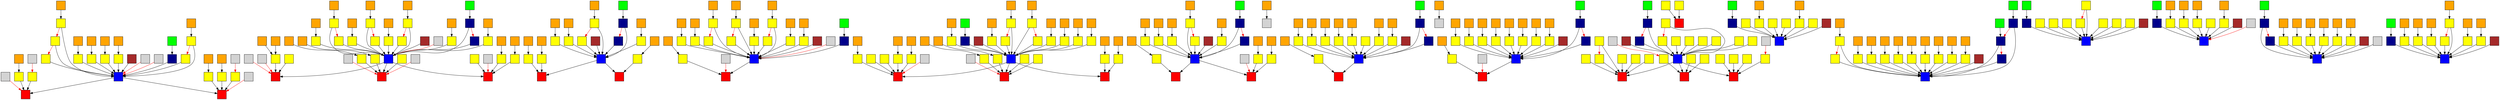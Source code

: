 digraph G {
node[label="",shape=square,style=filled]
"RA062HUn_Z" [fillcolor=orange,URL="http://purl.org/np/RA062HUn_Zu1nVB61cxpeesJ4DyUCVIK9HEgS5BJVkE-Y"]
"RA2kBfTdI1" [fillcolor=orange,URL="http://purl.org/np/RA2kBfTdI1zfinySdO_KecrMqS5x3kr5n87r5inNba_Bo"]
"RA913Qgx4U" [fillcolor=orange,URL="http://purl.org/np/RA913Qgx4UShjz9upA4IAsbYCkLhSxQ0vaV1figRNXkH8"]
"RAaPvL2hjB" [fillcolor=orange,URL="http://purl.org/np/RAaPvL2hjBzAerIZPVV7afEBD2y2G0BZLiz9dbdl45ouo"]
"RACweRIgGm" [fillcolor=orange,URL="http://purl.org/np/RACweRIgGmEvbyNLBHzPeko402hlFC36CHJQ7zoxVEPUA"]
"RAcYNDJKPF" [fillcolor=orange,URL="http://purl.org/np/RAcYNDJKPFqtoBIiEcdg8yShvLzqV-vSxU7-npALtkJZg"]
"RAD2d2pLO6" [fillcolor=orange,URL="http://purl.org/np/RAD2d2pLO6hCu7pWsODSNHNxYGjKkyFJUlN1reDPn8G-0"]
"RAfLGVuw7z" [fillcolor=orange,URL="http://purl.org/np/RAfLGVuw7zXtYR2QndL2aZnfjZ1voMCCrowD0LdWWgOIA"]
"RAFUOj4M9Q" [fillcolor=orange,URL="http://purl.org/np/RAFUOj4M9QAFD3Gf36uw_TDoIyG98ryT07P_pa-_MZ72w"]
"RAH8v3PKwn" [fillcolor=orange,URL="http://purl.org/np/RAH8v3PKwnXbMjc1g0FMnRYKylKtiEEKgR-3zrnj2pDS8"]
"RAhOoiILMw" [fillcolor=orange,URL="http://purl.org/np/RAhOoiILMw1nbwX3H6m6Bz6IjnjKLn9JeP0L_-z9vZPw0"]
"RAhVlzmkrQ" [fillcolor=orange,URL="http://purl.org/np/RAhVlzmkrQCXpUx8eEKbMeaY1Z6WfTTERxLLc1oLDWvtk"]
"RAkz3162Z4" [fillcolor=orange,URL="http://purl.org/np/RAkz3162Z4w0cRK6uQREUzdU3H6SKjtR7LKA0D-vRDKlw"]
"RALGIIKvWi" [fillcolor=orange,URL="http://purl.org/np/RALGIIKvWi-5iWhzWafeDsmUndSVJ8pdf6luPtwSiou8Q"]
"RAMpzb1Ec_" [fillcolor=orange,URL="http://purl.org/np/RAMpzb1Ec_HZZrVbr4RZAOemRxq80XUb8uZ00pDZ4R0uw"]
"RANmHoSCPE" [fillcolor=orange,URL="http://purl.org/np/RANmHoSCPExJaux1NMHu8bVhZzAducyyR4dTtHJSbv2SE"]
"RAoqiduQlZ" [fillcolor=orange,URL="http://purl.org/np/RAoqiduQlZfzvdyESwhFCRyZUNFA5b7kHkjV6tqSHbwrc"]
"RApJwqSdEJ" [fillcolor=orange,URL="http://purl.org/np/RApJwqSdEJ2NCD9v2G9kOkdRxBzM-Aw1u6MZAoeGAtBAk"]
"RAPTktNJpm" [fillcolor=orange,URL="http://purl.org/np/RAPTktNJpm0JblZpJsn0BUPbHeGV58k6sGQfuJUluyp04"]
"RAQImRBJTp" [fillcolor=orange,URL="http://purl.org/np/RAQImRBJTpV_MmzEvzJQjBnMH4gO78ss8mP8UEHXj72BU"]
"RAtBvXr7_q" [fillcolor=orange,URL="http://purl.org/np/RAtBvXr7_qxO0dwA5Nq2hwWVCG7fJz1oI-dB7ssjzZ570"]
"RATka2stDV" [fillcolor=orange,URL="http://purl.org/np/RATka2stDVfq6OTrm5zocL9eZUPETavRe6XhoVh3_Hx0I"]
"RAubUQK_0V" [fillcolor=orange,URL="http://purl.org/np/RAubUQK_0VboOj2fvEOfEM1z6VuZgUxICVKESxzGxIGVU"]
"RAVfl0p-An" [fillcolor=orange,URL="http://purl.org/np/RAVfl0p-An2P-B-98rLtAmhVKafpT8S9W2GnF4IMrXPA8"]
"RAwsSVnefE" [fillcolor=orange,URL="http://purl.org/np/RAwsSVnefEYwpilUTTMTDgO-3QYYylNBBUdE249_SzYis"]
"RAxrrwY-FE" [fillcolor=orange,URL="http://purl.org/np/RAxrrwY-FEIMbEiJRhCuq0_PLGsleJBKvw5GIHQysg6xU"]
"RAyltU3D2Z" [fillcolor=orange,URL="http://purl.org/np/RAyltU3D2Z571K86qce2j1neDLsp6HeDAhWyPmDuNDvEc"]
"RA6LSiMXEH" [fillcolor=yellow,URL="http://purl.org/np/RA6LSiMXEHG5IZyC29dfh8tBptanSlWFx_H6KznPXEXu8"]
"RA6TdnIX5e" [fillcolor=yellow,URL="http://purl.org/np/RA6TdnIX5ekZdeoyBkgygIA2cJbzeT-w4tHjQYWnw8q_w"]
"RA8loVntlA" [fillcolor=yellow,URL="http://purl.org/np/RA8loVntlA3Gxd37VWCaimrbYrrnY7rvVmCTIyOW6cOhs"]
"RA8rAx7JSh" [fillcolor=yellow,URL="http://purl.org/np/RA8rAx7JShPL3nladCkzTx55J6YJVvpHTpqqwU_Hl3hnI"]
"RA9hTCB4z3" [fillcolor=yellow,URL="http://purl.org/np/RA9hTCB4z3sp_gHdbrfXBjR0eczmlcs2WVVMdS8FOQ1gc"]
"RA9wYHgRzN" [fillcolor=yellow,URL="http://purl.org/np/RA9wYHgRzNVnwFw_JiA5KOxN4T0vuyxT9_VrX-nlmcaIE"]
"RAaBjwfH3L" [fillcolor=yellow,URL="http://purl.org/np/RAaBjwfH3LBV9xMKxq7gqbpRxT83UV1SfTT0jVGc5WOzE"]
"RAbefCWp1C" [fillcolor=yellow,URL="http://purl.org/np/RAbefCWp1CItDV1WP3gCQOIbDpLSJ6eKHJUBgmsUtAbhE"]
"RAbG2CZoBs" [fillcolor=yellow,URL="http://purl.org/np/RAbG2CZoBsdl0uBFUKAhCTx-sxLIhi-ISbvi7B8Iw1J5I"]
"RADPRZhOfg" [fillcolor=yellow,URL="http://purl.org/np/RADPRZhOfgWlmq98SVMPekC0HlfZtphWID6hSulz-hOTM"]
"RAEazJoU_l" [fillcolor=yellow,URL="http://purl.org/np/RAEazJoU_loPjkRX8Q8p1Moe5pVJ5jSbfvcUD5KOeLppY"]
"RAEpaUK6FW" [fillcolor=yellow,URL="http://purl.org/np/RAEpaUK6FW1ftnu43ZSMCqxmaXw1YQET9fs8ULFyG-Ado"]
"RAFJQ8Eq4D" [fillcolor=yellow,URL="http://purl.org/np/RAFJQ8Eq4DgYcm1_xyl8utYvqZC3_UMlPhihpORlMIR4Q"]
"RAFKjvrsg7" [fillcolor=yellow,URL="http://purl.org/np/RAFKjvrsg7opJbOj4X07AthG8yBrQqntiqrbruEvFa5As"]
"RAfZJCwOjS" [fillcolor=yellow,URL="http://purl.org/np/RAfZJCwOjSX0NboXEekoEl2lO0trJh06DGsf0XsWwy2nU"]
"RAhjGhG-5A" [fillcolor=yellow,URL="http://purl.org/np/RAhjGhG-5AWUyWIp1B_CCxuw_jR_sLBYxGLQD6ELZFh2Y"]
"RAid00RR7F" [fillcolor=yellow,URL="http://purl.org/np/RAid00RR7FNGZqaK-7903Z3l-xU2gpyMNFbap58rqvOqM"]
"RAim7_fOnE" [fillcolor=yellow,URL="http://purl.org/np/RAim7_fOnEJPkHkYk9luWLaRXEZq8AlY4v3htRUfrCOB0"]
"RAJ8T3gHny" [fillcolor=yellow,URL="http://purl.org/np/RAJ8T3gHnyWOagapz0f0YbRlDqrVt9kjY1nHONQgzxn5o"]
"RAJQzOGKuP" [fillcolor=yellow,URL="http://purl.org/np/RAJQzOGKuP_oSLqSRzyPAYaQO-HWp1fD9MGzNGR-HcgTs"]
"RAK0ra75wJ" [fillcolor=yellow,URL="http://purl.org/np/RAK0ra75wJV1G5R-H_SnsJIhkA5h1eSfPerBFLbMsykIw"]
"RALAkTrka6" [fillcolor=yellow,URL="http://purl.org/np/RALAkTrka6ayoFYItkXH1Zzcovp7ky-JuMEFEDFInK4bI"]
"RAlz_CP0Xv" [fillcolor=yellow,URL="http://purl.org/np/RAlz_CP0XvjPlua24V0rNs6_8MeM9JN6rUdSpCQchhCCU"]
"RALzg7HM2D" [fillcolor=yellow,URL="http://purl.org/np/RALzg7HM2Da1ELrA-a7JSuE5Q_Zj-_51RhDcX71-YgQQs"]
"RAmPB9EE1n" [fillcolor=yellow,URL="http://purl.org/np/RAmPB9EE1nYHe_Bg3Ehso54AZ9SNE0d_08oL16oZ4wHuk"]
"RANtyaCb-F" [fillcolor=yellow,URL="http://purl.org/np/RANtyaCb-FRHjXEATBUbQLZ8qjMd_Z3MGLxtwRl1WIQo4"]
"RAO2sbZc46" [fillcolor=yellow,URL="http://purl.org/np/RAO2sbZc46vpwL0JpuIF-_WDJyUtOhAAMLnFiL6-6zxco"]
"RAOhIZlqbq" [fillcolor=yellow,URL="http://purl.org/np/RAOhIZlqbqMRIgsROJMnSPY8YgmuHZuoBuMuhBnxIViUQ"]
"RAQ_hTQ5xv" [fillcolor=yellow,URL="http://purl.org/np/RAQ_hTQ5xvy45wRj9v7wln67sBgxFC0eV6l60xglU0xmI"]
"RAQQkNipYM" [fillcolor=yellow,URL="http://purl.org/np/RAQQkNipYM14QGoyfpzqmVxbgJC9OG4OwQREahNcMcMYM"]
"RAQVUPAB16" [fillcolor=yellow,URL="http://purl.org/np/RAQVUPAB16ljoRh645Dh3uXO2O2SELsummvl_L3c8j35E"]
"RAr9U69tWx" [fillcolor=yellow,URL="http://purl.org/np/RAr9U69tWxxt9GvI67WYDhRVn4Wb7rDDVkq44DKNVwa7g"]
"RARdfiAA2G" [fillcolor=yellow,URL="http://purl.org/np/RARdfiAA2GpayI4fDJs7rMB6NE-1tLvcGiekHP2e-fYmE"]
"RAS0xcQdOn" [fillcolor=yellow,URL="http://purl.org/np/RAS0xcQdOnTh_bIn7JhwJUm6NikkjRIBq_ihdnzhc5sm4"]
"RAsEBaJjHL" [fillcolor=yellow,URL="http://purl.org/np/RAsEBaJjHLUED3rIPfNwwFz2G0C2AmmbWdqGCeGEKv1Ec"]
"RAsuPN3l2l" [fillcolor=yellow,URL="http://purl.org/np/RAsuPN3l2lNuO4xsqPr4nknlag7EmFoC0fIBCcRW5FPlE"]
"RAtmzgWeJY" [fillcolor=yellow,URL="http://purl.org/np/RAtmzgWeJYQVg0R6I_gKJEF8hZC2EIjs6e06t0-ZP2PZU"]
"RAUXeF_5iW" [fillcolor=yellow,URL="http://purl.org/np/RAUXeF_5iWZ56RmTmt6SXBOSMiijeP3UPRyeCFL_RqaeE"]
"RA-uxUPtTz" [fillcolor=yellow,URL="http://purl.org/np/RA-uxUPtTz71KNQ4cwmoj7eGnv9HgVdVifbi_mIfZfcAY"]
"RAVFDJ6wFH" [fillcolor=yellow,URL="http://purl.org/np/RAVFDJ6wFHKZDW3EDZREo9S5tltUwto24N8RiZ15w1_ug"]
"RAW3MEmCUW" [fillcolor=yellow,URL="http://purl.org/np/RAW3MEmCUW0QJ0oXJsJjqn2kxv8tPsNfI7_yuo7rSdtCU"]
"RAwnHtSSq-" [fillcolor=yellow,URL="http://purl.org/np/RAwnHtSSq-vTn3IKdb0YsiBTgcDKF3lzA1r7mgVUt9T20"]
"RAXop_iEgb" [fillcolor=yellow,URL="http://purl.org/np/RAXop_iEgb_Up5yNnckKza_rVpbtjnf7cCLlaiiOCgVSE"]
"RAxVJX5C1K" [fillcolor=yellow,URL="http://purl.org/np/RAxVJX5C1Khk0a28SUKS_3hymWai9E7ztVYOgVeE9Bn24"]
"RAyepTH--N" [fillcolor=yellow,URL="http://purl.org/np/RAyepTH--NvwKSlgVQHY6XKK21NtNJKX7tl89q2s05Vr4"]
"RAYkahuEzd" [fillcolor=yellow,URL="http://purl.org/np/RAYkahuEzda0r6hSTAkAG1zRAZJC1IwlROY0aRHtieOeo"]
"RAyq7Qv8FE" [fillcolor=yellow,URL="http://purl.org/np/RAyq7Qv8FEXDsvSxe6vcsD3ZOfk3Xqile43Wffq1RJwU8"]
"RAYsifm2gU" [fillcolor=yellow,URL="http://purl.org/np/RAYsifm2gU8XlSo551nBUpdJ4gAvvFFkwcNz60pd54qz8"]
"RAFKjvrsg7" ->"RAbefCWp1C" [color = red]
"RA7U5jY3dp" ->"RAQVUPAB16" [color = red]
"RA-wqaAXTi" ->"RAr9U69tWx" [color = red]
"RAPgXwRjsM" ->"RA-uxUPtTz" [color = red]
"RA5s6Qn1eP" ->"RAxVJX5C1K" [color = red]
"RA6snbuih8" [fillcolor=red,URL="http://purl.org/np/RA6snbuih8c4A_1jDlDPtYXKBcO5KE5jdoQUtu3V2xPY4"]
"RA9UaQM3wV" [fillcolor=red,URL="http://purl.org/np/RA9UaQM3wVa9xRAmL9CWEXyhDbcgvHlPoGTw4pnKaHYL8"]
"RACS5sSm45" [fillcolor=red,URL="http://purl.org/np/RACS5sSm45MGbuJrztnPrpdu1AuLiKxDni-6JcKzN5ZtM"]
"RAEpHUXRKt" [fillcolor=red,URL="http://purl.org/np/RAEpHUXRKtaLE3Z24sgIUdaxwTBsK2bjshyq9yF00145Y"]
"RAFQovt9yQ" [fillcolor=red,URL="http://purl.org/np/RAFQovt9yQD7nZ2tdZ9_Uhpb7CsfT3k64pK7dh63xd-50"]
"RAIwMZ0StX" [fillcolor=red,URL="http://purl.org/np/RAIwMZ0StXU9DCY1WGoJMwD2NAc30mijCb0FML8TXIB0Y"]
"RAjD4-Q2kO" [fillcolor=red,URL="http://purl.org/np/RAjD4-Q2kO_cIUE52rde2uWbV3RtuCR90geXW90il2YX4"]
"RAlKYv_sE8" [fillcolor=red,URL="http://purl.org/np/RAlKYv_sE8qwiSqsRdcr7KrkU1bsqlqiFmhDPtPBwpLrM"]
"RANAxL2OxG" [fillcolor=red,URL="http://purl.org/np/RANAxL2OxGmP9VAN6cUi_0KEK0rJb9bPn4l1A5HquXKrI"]
"RAodU4AmRj" [fillcolor=red,URL="http://purl.org/np/RAodU4AmRjfzyjwtJK3luO0iyRJJPUBjkijKWdlMHvack"]
"RAPVWYH0x-" [fillcolor=red,URL="http://purl.org/np/RAPVWYH0x-xyDa9PfBcGUFly3m1FNEO43KG9s0uH-y6yo"]
"RAtsHwzNs3" [fillcolor=red,URL="http://purl.org/np/RAtsHwzNs36rGrLnoSbGrPD351Qw033Acoe4zmdXhsYlM"]
"RAuLZtfsHn" [fillcolor=red,URL="http://purl.org/np/RAuLZtfsHn3NGe0Md8lLNvYmBseEtW9v1rVUVfJCpJYUE"]
"RAUxfk7XeL" [fillcolor=red,URL="http://purl.org/np/RAUxfk7XeLxn-2hiX3xWSlE5LXgkNW0MIFBGe2h3Bb3pM"]
"RAvOAyEg-J" [fillcolor=red,URL="http://purl.org/np/RAvOAyEg-J8ynmZNrkCgg5XqGuqRo-dXcGFvgDLxtY6ck"]
"RAVYczMihU" [fillcolor=red,URL="http://purl.org/np/RAVYczMihUbgryLu1x8xhoqR6LQe4fSoWmF3SCQHfR5xE"]
"RAXecDWH8g" [fillcolor=red,URL="http://purl.org/np/RAXecDWH8gZVp7FZRP1m_Fg6EXH_uoZGhKN9blfN9lrfI"]
"RAY2Gg01ff" [fillcolor=red,URL="http://purl.org/np/RAY2Gg01ffDVLprAakuMqpizAjksasRtTal_UsCf94LL8"]
"RAY3LaUoVt" [fillcolor=red,URL="http://purl.org/np/RAY3LaUoVtBLj9CN36wyyvTIjSMsACErVtEApnA12zjy0"]
"RAFH8AVn-w" ->"RA9UaQM3wV" [color = red]
"RAI0VHKntb" ->"RA9UaQM3wV" [color = red]
"RA-jkb7qPN" ->"RACS5sSm45" [color = red]
"RAk28zkEDK" ->"RACS5sSm45" [color = red]
"RApfJ-Acff" ->"RAFQovt9yQ" [color = red]
"RAhnnsMWVM" ->"RAIwMZ0StX" [color = red]
"RAxLYvJ1Jr" ->"RANAxL2OxG" [color = red]
"RAeag07Rc4" ->"RAodU4AmRj" [color = red]
"RA_uqYtoBE" ->"RAPVWYH0x-" [color = red]
"RAcPa1aO8k" ->"RAUxfk7XeL" [color = red]
"RAaOAF90U6" ->"RAXecDWH8g" [color = red]
"RANjcIDg1V" ->"RAY3LaUoVt" [color = red]
"RA2-eahzia" [fillcolor=green,URL="http://purl.org/np/RA2-eahziacyavza3T31DfPDeQJabPiSUR-nA9IAs2rJY"]
"RA8BLtUFY9" [fillcolor=green,URL="http://purl.org/np/RA8BLtUFY9NoS6sQdDptZ-_77GnW11EqY0PCBzmp-uQys"]
"RAEpiQfxUe" [fillcolor=green,URL="http://purl.org/np/RAEpiQfxUee5E5o4qL8qPFbrzPFPWQS59YcsANHsJtw6w"]
"RAgM9cY7OG" [fillcolor=green,URL="http://purl.org/np/RAgM9cY7OGMXgyPYL4Aimc9CKIsMVaxhHmZdAKD-AdMQA"]
"RAJY7wiISI" [fillcolor=green,URL="http://purl.org/np/RAJY7wiISIWV3ND9kRMQyzE5uyoq8GYd7rkZNL7NAdab8"]
"RAKNnwB9sU" [fillcolor=green,URL="http://purl.org/np/RAKNnwB9sUaOdqUz3vk6FvIY8ckt5NsEn3scZb0MLux00"]
"RAMNj6VHDq" [fillcolor=green,URL="http://purl.org/np/RAMNj6VHDqFRtvXZLgdQNQzrf52BWZhFPq0DtFt1C_PzY"]
"RAmSh6ro3w" [fillcolor=green,URL="http://purl.org/np/RAmSh6ro3wlCZDHVmBGqEBYfY-WkXR7W2FYcLhRuirYBE"]
"RAmwI--UvG" [fillcolor=green,URL="http://purl.org/np/RAmwI--UvGZeNOqgg8JO0i8wujBr7DPGOgB2zFkpN-zJI"]
"RArHWhbuGl" [fillcolor=green,URL="http://purl.org/np/RArHWhbuGlagtVcVZytxkFwWcsnPSeZYOpz5gnPINruME"]
"RAty4B0ZyO" [fillcolor=green,URL="http://purl.org/np/RAty4B0ZyO3gMW02Tbo41gZHmioDmot2hK_F51HKRTjkw"]
"RAWJbD5e0b" [fillcolor=green,URL="http://purl.org/np/RAWJbD5e0bP_cw7FsWpvDNyFgaa7mtTMgmJ-Sv0rfUOMQ"]
"RAXrzGYzSl" [fillcolor=green,URL="http://purl.org/np/RAXrzGYzSlSSohJfZeEy_tAe0WB3yEDr1_8rj00N7egtA"]
"RAYDQy2RDg" [fillcolor=green,URL="http://purl.org/np/RAYDQy2RDgmskhPV-B2-BLSBDN84G1ru-TJK_RwBHyQEw"]
"RAyt9RZbSc" [fillcolor=green,URL="http://purl.org/np/RAyt9RZbScNQ76A_3keOT9cS1sv5vk9jN1BbJ4b8FkUsg"]
"RAZRc30QS-" [fillcolor=green,URL="http://purl.org/np/RAZRc30QS-6ito2P4TPeWvn13hLC-U_vTuhS1FXTI1MbQ"]
"RA0JAnTeZk" [fillcolor=orange,URL="http://purl.org/np/RA0JAnTeZk7UH64wvt05e2rksQNdM7Lpbg3wX9bfZgtmc"]
"RA4H1CPJ7Y" [fillcolor=orange,URL="http://purl.org/np/RA4H1CPJ7YVgwiy9mu9_BTmBKu15gOyQJus8089NdORm0"]
"RA5ff2pPMe" [fillcolor=orange,URL="http://purl.org/np/RA5ff2pPMe05nBHBpv2dvCoB6wBnRkMyI6agJCAUW3p8U"]
"RA6iSsRzRD" [fillcolor=orange,URL="http://purl.org/np/RA6iSsRzRDasLnPEDR976ah7-G2Sg7rVbdkcu3pQnvbl4"]
"RA7R6kJu0Q" [fillcolor=orange,URL="http://purl.org/np/RA7R6kJu0QfsxJgF9KDaKDxAbuZz5NlJ9RSd1dpA_TUjw"]
"RA887FH8AZ" [fillcolor=orange,URL="http://purl.org/np/RA887FH8AZvYFLOVf8dhEMPpc8l6JP-q6yybkUg4VazCI"]
"RA8Bw8rc3L" [fillcolor=orange,URL="http://purl.org/np/RA8Bw8rc3LhRQnXdZss4BoOy8cglUqdcuiB3nKq8hptNE"]
"RA9PBnR9l3" [fillcolor=orange,URL="http://purl.org/np/RA9PBnR9l3KHr3rfm6TrDsf27LPS2TJEGRaTGqDOc_8bo"]
"RAA7OnnJAK" [fillcolor=orange,URL="http://purl.org/np/RAA7OnnJAKBafk4iYT3U2GQN1F0PbJ8IJfU4YtZ20f8JQ"]
"RAab3-nhUK" [fillcolor=orange,URL="http://purl.org/np/RAab3-nhUKQnW98PX3N4FAd0jBx5SI3QLV3yXyIM8Yi34"]
"RAAgR5ZKII" [fillcolor=orange,URL="http://purl.org/np/RAAgR5ZKIIvujTwNwwxr6-bsjF1GXk_W7Zx7qxEeLrOX0"]
"RAAnt1YKH6" [fillcolor=orange,URL="http://purl.org/np/RAAnt1YKH6K7xFZeI_VIkeDQokxZM5mz0Or4y9Mz1o97k"]
"RAaqV5eehX" [fillcolor=orange,URL="http://purl.org/np/RAaqV5eehX-wlnotoT6iyGt-B3Dx1HFO5W3lTLLDGISR0"]
"RAAvxdOwZm" [fillcolor=orange,URL="http://purl.org/np/RAAvxdOwZmP5RB7BlUsIC6CqXDNhSiIP0r4RhJP8WHMVM"]
"RA_B9Iu_OY" [fillcolor=orange,URL="http://purl.org/np/RA_B9Iu_OYMKCwRNFGwQy2ZTe5iKd4XmkgJS5HzELtEZo"]
"RABqs0voTp" [fillcolor=orange,URL="http://purl.org/np/RABqs0voTpZjcSTTtyS6WIi3Fd4Za6uQmvBE0_w7wNWY4"]
"RAbTgl4Va4" [fillcolor=orange,URL="http://purl.org/np/RAbTgl4Va4--Qf760bdcdtRz6sHysMsAE0v7dStDhDB-w"]
"RAbYGDE27f" [fillcolor=orange,URL="http://purl.org/np/RAbYGDE27fjI5qTckXklj4g0ym4PnZGulmF2jN0MNt4m8"]
"RAcDpBj5DU" [fillcolor=orange,URL="http://purl.org/np/RAcDpBj5DUhnxJLbyFPbm3YBy0wJ-dGh3-a_HcXdWtTcU"]
"RACF2Yg9lC" [fillcolor=orange,URL="http://purl.org/np/RACF2Yg9lCvNwjlcbkyOMizAkU2t1X1K6NsfYbpbQk7Xo"]
"RADxNE4Lbi" [fillcolor=orange,URL="http://purl.org/np/RADxNE4LbidQZRy0knJM-8RuuinMXaYyDw8g5FQPKl284"]
"RADZUYUDV0" [fillcolor=orange,URL="http://purl.org/np/RADZUYUDV0nG8JttvApmKf_lqbxruHmRWBsO4WuFPRfjQ"]
"RAeQXBCLaN" [fillcolor=orange,URL="http://purl.org/np/RAeQXBCLaNCea4WYJaQ_XlKoWFOGgM50zqjMjCuH6zmZM"]
"RAf9h_bi6H" [fillcolor=orange,URL="http://purl.org/np/RAf9h_bi6HB0UtUF7JMgt3fy_hTRzDK_OfOlDmTfjrBLM"]
"RAFCPGyWsP" [fillcolor=orange,URL="http://purl.org/np/RAFCPGyWsPcZarXDn5Dg9IMu-7BQskfH3wtAFqhakJoNA"]
"RAFi6DZ3Qo" [fillcolor=orange,URL="http://purl.org/np/RAFi6DZ3QoJaRI-Pyn1k1PTMWk7o6f-9XDdZveVg-Aomw"]
"RAfWeu4D4v" [fillcolor=orange,URL="http://purl.org/np/RAfWeu4D4vQEXWE-vEMY1QdeZrPyfLpDQxzdDPQSqyjwA"]
"RAGG3BYvzA" [fillcolor=orange,URL="http://purl.org/np/RAGG3BYvzA9wR4jmmeAmE15zQ9KBLNGPmIIPpWh_nCi5M"]
"RAg-nSvQQV" [fillcolor=orange,URL="http://purl.org/np/RAg-nSvQQV9VXjMouhB_xSjeEEdnYstZH1ebFOdR9zVEU"]
"RAgtFSptHE" [fillcolor=orange,URL="http://purl.org/np/RAgtFSptHE2etPKoMZOzJ9pzSPmUOGFj_KTBAtTCGEWA0"]
"RAgUHK4iSX" [fillcolor=orange,URL="http://purl.org/np/RAgUHK4iSXUnhf-DC6ucahOiUh4YW589FTM54XPmciqzU"]
"RAhlnTORaj" [fillcolor=orange,URL="http://purl.org/np/RAhlnTORajqOxkpAoQPPTHGtJBiPcTVUepkIMUZwF9-k0"]
"RAHmvzdl-8" [fillcolor=orange,URL="http://purl.org/np/RAHmvzdl-80jtSyn18OgVBbeUc07anF7K93Gde6SxbIZw"]
"RAhMzR9PZc" [fillcolor=orange,URL="http://purl.org/np/RAhMzR9PZchCbjSdl_eUqVmuCWhXH_ePc3yF5M6xo8LrE"]
"RAhZVakW24" [fillcolor=orange,URL="http://purl.org/np/RAhZVakW246qGSP9_ITnfok0SmI6LIh-YZlxbJU0j5byc"]
"RAi0i2aC9a" [fillcolor=orange,URL="http://purl.org/np/RAi0i2aC9aBOfHFUedbfP8QbbgtYJF_A9E3P2KnZ8MU14"]
"RAiEgjKxYh" [fillcolor=orange,URL="http://purl.org/np/RAiEgjKxYheYtjypHZgZlicxQQBLbeu9vDlgkepMeNyaQ"]
"RAiSvT9Iy4" [fillcolor=orange,URL="http://purl.org/np/RAiSvT9Iy4-poxt0VEtNBO_uhHBDiLohEIMuHrMPab9r0"]
"RAjz0nKHGx" [fillcolor=orange,URL="http://purl.org/np/RAjz0nKHGxFbENgB2BN7AylkOKnwdVgxYIu2KX_8NMZN4"]
"RAl2f2FKNU" [fillcolor=orange,URL="http://purl.org/np/RAl2f2FKNUC_iHDx793eYmLxUVHVnBYWdtgHiYuamA6Jw"]
"RA-_lHIZGR" [fillcolor=orange,URL="http://purl.org/np/RA-_lHIZGRE1JVTzCK0XKZ3OR7vV9GdFCsmBIyfX4kkjg"]
"RAM4miJDGb" [fillcolor=orange,URL="http://purl.org/np/RAM4miJDGbzr0w1VV-8_rgks8JGr9g5yaDN3HoYo2H9T0"]
"RAMeG2Rwn3" [fillcolor=orange,URL="http://purl.org/np/RAMeG2Rwn3zkcJLU53VbKwSCLxQL8Ss7CV81vs6TkKLek"]
"RAMJ69Peyx" [fillcolor=orange,URL="http://purl.org/np/RAMJ69Peyx9r4lGvkvryD3I7rMP8Yb6FuCjyVg-ZfBV0c"]
"RAmrKttaMp" [fillcolor=orange,URL="http://purl.org/np/RAmrKttaMpkP7K9xhynhlbmZdWBCxf2IoN02myvGTeMPI"]
"RAm_WJgZmu" [fillcolor=orange,URL="http://purl.org/np/RAm_WJgZmurPqAXA5KYf-uoH9mTrkLaNxpUs0gJ0DL7dM"]
"RANegR5t3V" [fillcolor=orange,URL="http://purl.org/np/RANegR5t3VApsZ7sEkQdrNyv1TEYIFQds9XXI1uarfmN8"]
"RA-NHiWeD_" [fillcolor=orange,URL="http://purl.org/np/RA-NHiWeD_b9EyigeFtA2Am2z4BbtTJNS-wYkoB-qf0-k"]
"RAOiDCcI5c" [fillcolor=orange,URL="http://purl.org/np/RAOiDCcI5c4RXamzaP9TNY8XM7L-7UQ7shm79KrlDgnH8"]
"RAORqcMHEw" [fillcolor=orange,URL="http://purl.org/np/RAORqcMHEwaiqXp14QWgjS8iWP98rUtRGbrm7414ya1xI"]
"RAOuun9B68" [fillcolor=orange,URL="http://purl.org/np/RAOuun9B68sM1VMlYrq6Bxt9_9Z1Zq_O56x5CvDtNqesA"]
"RAowIHvE_c" [fillcolor=orange,URL="http://purl.org/np/RAowIHvE_cMb3B7VRR_HIP9sM5lnlRGiQDmKqL1cxFAyc"]
"RAPjdJK_mK" [fillcolor=orange,URL="http://purl.org/np/RAPjdJK_mKmROq-jNyi2zby1brrxZ8AomWT8XjTKO6F5I"]
"RAPpZIuYb4" [fillcolor=orange,URL="http://purl.org/np/RAPpZIuYb4Q3jRp8OBSB83dltFyaiiayTylHWc4cEuRIQ"]
"RA-pqz7azy" [fillcolor=orange,URL="http://purl.org/np/RA-pqz7azyMGoXCqzIkUz6p7Jz5U3fM1R0AJzDVFr5nDw"]
"RAPRtkUm8o" [fillcolor=orange,URL="http://purl.org/np/RAPRtkUm8oKYy-74SAHFIlAPS1E-Xu7GcbvH4g9_qfu_U"]
"RAqgqHBjme" [fillcolor=orange,URL="http://purl.org/np/RAqgqHBjme9yoiXu7-krrW1uHmS771JjNDQ0K8f1ky7D8"]
"RAqoSsRsf1" [fillcolor=orange,URL="http://purl.org/np/RAqoSsRsf1BJdGcfWJ9FN8kdqashnUKUw_i-YsB-Lk8Cc"]
"RAR22eLK9P" [fillcolor=orange,URL="http://purl.org/np/RAR22eLK9Pv5jaxUSzU-nA8t6G5dB3aXjml_5nK0En9_E"]
"RArEg5-yvM" [fillcolor=orange,URL="http://purl.org/np/RArEg5-yvMkqyrL1cN55xqhNeydgHqGrJx7sPjCYZ6it8"]
"RAri5k4yNv" [fillcolor=orange,URL="http://purl.org/np/RAri5k4yNvkDGx76pet5y4cJFIaRnM8Cb_wYtRtocicwo"]
"RARtxlJhp3" [fillcolor=orange,URL="http://purl.org/np/RARtxlJhp3qLVoBaak3mg9qjBnmva_R1KlFr5U159B-hI"]
"RASFlduD10" [fillcolor=orange,URL="http://purl.org/np/RASFlduD100bhC4KByOBSOTPVrTL6J0F8JcLm6InPWBAY"]
"RASKSJs2Ti" [fillcolor=orange,URL="http://purl.org/np/RASKSJs2TiPqG9JErQ7ixKI6tEhXGYPElzWYN7xtQSiog"]
"RAsxLZMQsm" [fillcolor=orange,URL="http://purl.org/np/RAsxLZMQsm2YlKk8ju48BCvxGbPLmVH8NMXNUAtuYZG0w"]
"RAt0mkGH-I" [fillcolor=orange,URL="http://purl.org/np/RAt0mkGH-IfogzEZ-KlBw6TwI2aI68zkrbYhxphxyddLk"]
"RAT7nWZzE2" [fillcolor=orange,URL="http://purl.org/np/RAT7nWZzE2VBifWc5NlTKViZnPMVT_Zk0NVHjJpOnAkhc"]
"RAU8B7coDD" [fillcolor=orange,URL="http://purl.org/np/RAU8B7coDDNZyKeEzYNteHriHv5RIFmHJNfRHjvUFK6l0"]
"RA_Uo-dmuw" [fillcolor=orange,URL="http://purl.org/np/RA_Uo-dmuwdyOE2SEt8bqDdJz79-kcTNBduWR8ij_N_6s"]
"RAUpqCP66I" [fillcolor=orange,URL="http://purl.org/np/RAUpqCP66IyZ3v7DFjv4mhZvkot0WsrCoq6eM6yg5MuHU"]
"RAuVcjQVmw" [fillcolor=orange,URL="http://purl.org/np/RAuVcjQVmwsMGTmV9NkVDwemOvwdm0EGCTSsOfM1slCrY"]
"RAvlmgxW5s" [fillcolor=orange,URL="http://purl.org/np/RAvlmgxW5sG45tm0M6_MQK7jtDXCQhxCyPzdyJxmQhv14"]
"RAWE3WS8fQ" [fillcolor=orange,URL="http://purl.org/np/RAWE3WS8fQA0SeVEMbkLtWsJGAXnxxmjFvABHqHBPo20E"]
"RAwo__Cy7l" [fillcolor=orange,URL="http://purl.org/np/RAwo__Cy7l_6W-VKRhRM1MKk7-Jr_XWlu7z8sXROqeR68"]
"RAwurL5Jmc" [fillcolor=orange,URL="http://purl.org/np/RAwurL5JmcIZBiENsexp_zDDH8NGhI7k7fQj2yN80V5So"]
"RAXI_nW8Zl" [fillcolor=orange,URL="http://purl.org/np/RAXI_nW8Zlmww61UVHj6ElDn2-eKE9qmSVIjvT6oFFJ2k"]
"RAxkzPSjaG" [fillcolor=orange,URL="http://purl.org/np/RAxkzPSjaGdzDxaeEuJWK2F4Vfde9gnyq6FK2XMFDwgiA"]
"RAxUdYEQal" [fillcolor=orange,URL="http://purl.org/np/RAxUdYEQaliw9EsEnvRAIVSl1FmPO7y_78bw7wJio_FFA"]
"RAz3TCPhy_" [fillcolor=orange,URL="http://purl.org/np/RAz3TCPhy_mhUtC_rB92rVXbgIeR_YajTkNb7KVQD1Ny4"]
"RAziisg_S3" [fillcolor=orange,URL="http://purl.org/np/RAziisg_S35MBOxKYXcy23mVXs6zqWtcAuw7r9Omd1SII"]
"RAzuI8cdzL" [fillcolor=orange,URL="http://purl.org/np/RAzuI8cdzL_4T-hy0evC4PY84kYUXo-VN9e6RvdB2GKgY"]
"RAZV7VdWWB" [fillcolor=orange,URL="http://purl.org/np/RAZV7VdWWBjFEIpmzqUudlg46zzipKCJNpfkJXhEKdaIU"]
"RA0Ak_exio" [fillcolor=yellow,URL="http://purl.org/np/RA0Ak_exioAtnRt7pfhc3qUE7CwgEdHMt89Frp7LWxdb4"]
"RA0AMmdDvY" [fillcolor=yellow,URL="http://purl.org/np/RA0AMmdDvY5MpFV1JIroq2akgWPYgSfyKLxpjoHn1Oaro"]
"RA0LO7yFU6" [fillcolor=yellow,URL="http://purl.org/np/RA0LO7yFU6d4M6FEzjw-r0Gyuu92B8giyMMKDP-qbvE1c"]
"RA157Nzn31" [fillcolor=yellow,URL="http://purl.org/np/RA157Nzn31vVtHtrMQgOXML5iyDjjlp3kkp9yVIKU8buw"]
"RA23b3K08e" [fillcolor=yellow,URL="http://purl.org/np/RA23b3K08ecv45XZJbWHvNfv6e-8w_48X7VW5q7LUyyms"]
"RA38HSbTw9" [fillcolor=yellow,URL="http://purl.org/np/RA38HSbTw9IinK2q_4lp3aDhh-Jw7fASYLE-Vq3NrD--0"]
"RA3bgMLuZr" [fillcolor=yellow,URL="http://purl.org/np/RA3bgMLuZraOIlR0MkZATsU_eFtfym5V3kPkGqzXrWykg"]
"RA3d1wNhyQ" [fillcolor=yellow,URL="http://purl.org/np/RA3d1wNhyQRILFaCc4WVBXd12ne3pJ-a9NHSGDWiScLJk"]
"RA4ecYBb3W" [fillcolor=yellow,URL="http://purl.org/np/RA4ecYBb3WaYOd-9zB3ZsSSYAR9AvoeN6VC9HfIQfrprs"]
"RA4zu3y98z" [fillcolor=yellow,URL="http://purl.org/np/RA4zu3y98zRapBDzYOuBf--RkJCAgnQA393Pb_IHawWBI"]
"RA5FlrUsfD" [fillcolor=yellow,URL="http://purl.org/np/RA5FlrUsfDenGL9K_VknFw04YrFaoIisEb1ZdHDmX6GtE"]
"RA6gx8VCH_" [fillcolor=yellow,URL="http://purl.org/np/RA6gx8VCH_HFRNWV3Vuf1gxmjoECFUqYVgJ3aVapFfHls"]
"RA6lxb-WY_" [fillcolor=yellow,URL="http://purl.org/np/RA6lxb-WY_kXYi0NAxIIus4uO_A8QUKfwbIImynkyhwvA"]
"RA6RJQ5m-n" [fillcolor=yellow,URL="http://purl.org/np/RA6RJQ5m-nPsy7TccqDC0yc4OvmQRZmW4_i3gen4R9M6s"]
"RA7e61cJDt" [fillcolor=yellow,URL="http://purl.org/np/RA7e61cJDtKZCRpIrygSht_h8hp7kte2CdM1OtMiQzyBc"]
"RA7k6cVTww" [fillcolor=yellow,URL="http://purl.org/np/RA7k6cVTww-PUNrhFom4tp379xF9R4bB7O68igHo-4E1E"]
"RA9B6Vj6uE" [fillcolor=yellow,URL="http://purl.org/np/RA9B6Vj6uE6O9Uwjv5SLtxoA6CBCZONJgJ2LJUFhVHbDs"]
"RA9jFuc0wO" [fillcolor=yellow,URL="http://purl.org/np/RA9jFuc0wOvjd8Tis5w09VDMnwWwGQaUoqqDV2665acHI"]
"RA9KmNH-j6" [fillcolor=yellow,URL="http://purl.org/np/RA9KmNH-j6YINX5zo0Q-ykj8SfyW0c7HA-IK5qHxuf2gk"]
"RA9liKqSCn" [fillcolor=yellow,URL="http://purl.org/np/RA9liKqSCnL2E1qLfjr0tgw3LYQVjEhns5Noxpmb23nv0"]
"RA9RcAQhZ9" [fillcolor=yellow,URL="http://purl.org/np/RA9RcAQhZ9tZvErcz-xEsptVcUx84CnXC1hvEUsp2N2vs"]
"RAa0IEe29L" [fillcolor=yellow,URL="http://purl.org/np/RAa0IEe29Lp_w4oGM-JZgP5AAgF1xcLx-aWkvwi5Sg9XM"]
"RAaFeW4Bj3" [fillcolor=yellow,URL="http://purl.org/np/RAaFeW4Bj3Y7DpKTdi8d3XZVF-8rZJS2v7St62NEdOumg"]
"RABtdOLT-l" [fillcolor=yellow,URL="http://purl.org/np/RABtdOLT-l2EkmYbzD5OX_FxVYjB0UHMyvUFcMN218E-A"]
"RACefo-6H6" [fillcolor=yellow,URL="http://purl.org/np/RACefo-6H6Mu2grt1xMgw-_23yzqCmZXhE4cycALDXrHg"]
"RAcEWBk7k2" [fillcolor=yellow,URL="http://purl.org/np/RAcEWBk7k2IuF_3CHY_EMWEkGQxA4iKb8pLxFN-cyWoC4"]
"RAcOHD6Srp" [fillcolor=yellow,URL="http://purl.org/np/RAcOHD6Srpn9Fm0pR0OeprCklZYJj4THRcOcHT3Wj0oEE"]
"RAdIfKGGch" [fillcolor=yellow,URL="http://purl.org/np/RAdIfKGGchuMOzaCmeYuaPKFN4jfq_W7YH7YTBLJE_-1c"]
"RAE1u4Tgwx" [fillcolor=yellow,URL="http://purl.org/np/RAE1u4Tgwx0z1kDe1Mcsdn6KRLnomKlqRZFRrTaX-HBcM"]
"RAEo0vVJDl" [fillcolor=yellow,URL="http://purl.org/np/RAEo0vVJDl36yjtiPu-Ndyqn-sDaY_NUy5Aax1qinamvQ"]
"RAeSpvWpda" [fillcolor=yellow,URL="http://purl.org/np/RAeSpvWpdaPJZj1L51mBnAq_AqWXmh5fKlEyOSdex64m0"]
"RAEXBWB39Z" [fillcolor=yellow,URL="http://purl.org/np/RAEXBWB39ZKCaNTalc0K6hrU1UdWQpRu7Rl8RDO4fBydo"]
"RAF0I0vcdd" [fillcolor=yellow,URL="http://purl.org/np/RAF0I0vcddXt9HW7oCSOCKvESCcrrORSqMVzRBy_qj3Y8"]
"RAFiUTEjer" [fillcolor=yellow,URL="http://purl.org/np/RAFiUTEjerOTBy0fscTQrTDDKoqaGBL3NXPxterEVMfs4"]
"RAFmdUhujt" [fillcolor=yellow,URL="http://purl.org/np/RAFmdUhujtbu6fOVnxgTVUlqlrPVu1TAma3Ba4fWGw3e0"]
"RAFMU1Z7kx" [fillcolor=yellow,URL="http://purl.org/np/RAFMU1Z7kxuFhoaqJG7I_W1NnplPYKB7Cm1eEhFeCtvM8"]
"RAfnoWhgpC" [fillcolor=yellow,URL="http://purl.org/np/RAfnoWhgpCJFcgNOTQ0QE0cTGdIUPZmsvJfNNAQl9asxw"]
"RAfuhBFBnJ" [fillcolor=yellow,URL="http://purl.org/np/RAfuhBFBnJCFGtS0U12lFjg7ntVfloITeuxGqe1Z4Jhao"]
"RAGfzz5T3p" [fillcolor=yellow,URL="http://purl.org/np/RAGfzz5T3p5LQP9rTIpfIjBjsOX6BTL1jl5015NRc_oRE"]
"RAGIam9RdG" [fillcolor=yellow,URL="http://purl.org/np/RAGIam9RdG-5otB3CCwDNg1h8pMjUS1Qy4cOLXRlnffjo"]
"RAgOEyseOA" [fillcolor=yellow,URL="http://purl.org/np/RAgOEyseOAaQI6ITOteiHjDMmtRs5xLFEVDFvwkzfTUyE"]
"RAHd7jG-Bo" [fillcolor=yellow,URL="http://purl.org/np/RAHd7jG-Bo68xDEZGm7dmd_h2y4d88GZPbdipN770sA-c"]
"RAhoOM0_Pn" [fillcolor=yellow,URL="http://purl.org/np/RAhoOM0_PnZ-O30J6Gz7rTy3b6jIRlAq_kKOD8wLYVcO4"]
"RAhyiHbc_7" [fillcolor=yellow,URL="http://purl.org/np/RAhyiHbc_7uGqAhD-DE4YPyX9uJ1Yg5Er9bTr0RhZ0vSs"]
"RAHzUoVe64" [fillcolor=yellow,URL="http://purl.org/np/RAHzUoVe64B0__SjHxEWo-5jSzzxootr_quip_GGWshW4"]
"RAi3F4Zuw8" [fillcolor=yellow,URL="http://purl.org/np/RAi3F4Zuw82UXdKRaGgjoBWujM1kfHxMVVJFkem1pFHhw"]
"RAIBpY3_Ob" [fillcolor=yellow,URL="http://purl.org/np/RAIBpY3_Ob-fGnTo23yCCu86P1KZzPNdqrime6sEHsUPU"]
"RAio--7IbP" [fillcolor=yellow,URL="http://purl.org/np/RAio--7IbPa3_ZSG3GspUsXeWP2ZwMIzy4Kzos0yZ7NIw"]
"RAIolZf0Ko" [fillcolor=yellow,URL="http://purl.org/np/RAIolZf0Ko5Klrr5FWt0Wqr_GrNa2PxyxLhlz8y4eGIUk"]
"RAiVA25Dj5" [fillcolor=yellow,URL="http://purl.org/np/RAiVA25Dj5oyJtyGmVIpLd57TeDJcy6kz5Q7P_WbuMOBI"]
"RAiwsb06QV" [fillcolor=yellow,URL="http://purl.org/np/RAiwsb06QVM1B9Voz3AxzIaZi_JUgVA_0bwMMPxgYoXkg"]
"RAj1G2arQ_" [fillcolor=yellow,URL="http://purl.org/np/RAj1G2arQ_zYz7c8P5bQzeOwyt02NC5Ue2rfcxf5k6yOg"]
"RAkE7yrMj7" [fillcolor=yellow,URL="http://purl.org/np/RAkE7yrMj7qDvlTFP4aLOZCqtTInXGsm93kZaO7fkEixs"]
"RAkEKGauZL" [fillcolor=yellow,URL="http://purl.org/np/RAkEKGauZLl4Vs9giLT5aqCJlAIzpD8Iu9MD8kMMgs70s"]
"RAkh8i194_" [fillcolor=yellow,URL="http://purl.org/np/RAkh8i194_QadxVVIVMWMzfOyXz9D_3gKiUR4mxn-mM8I"]
"RAkjk3apcZ" [fillcolor=yellow,URL="http://purl.org/np/RAkjk3apcZT3cBU-snbQ2ciW9BpOX_Y25ONOAOjxjOUPU"]
"RAl1q8Wcan" [fillcolor=yellow,URL="http://purl.org/np/RAl1q8Wcan6qcYeek9WHXv736vuPJr3x-M9ZoeZNy6_x8"]
"RAlbgqbDxG" [fillcolor=yellow,URL="http://purl.org/np/RAlbgqbDxGI7DcECkLtvCoYCl0oC7JSjIM3Qmo6xsxU-U"]
"RALbwlXSd3" [fillcolor=yellow,URL="http://purl.org/np/RALbwlXSd3y1WviWuEdITD87lSbTIY5r52sf1M5xz46YQ"]
"RAlfwCE-sc" [fillcolor=yellow,URL="http://purl.org/np/RAlfwCE-scqpM-dRmws8nlsgueZLmaq__NIzVW5Rui71M"]
"RALWxVELKu" [fillcolor=yellow,URL="http://purl.org/np/RALWxVELKuqrkcO9ud2eXr0E2-ot5bl-0NpOIQi1ktrgI"]
"RAm04lBKr6" [fillcolor=yellow,URL="http://purl.org/np/RAm04lBKr6LoOoqyfBw89BEyIZBGrdeLYSU-l1mDdh6wM"]
"RAM0AF2wYX" [fillcolor=yellow,URL="http://purl.org/np/RAM0AF2wYX0vr9wXf1svfJRL0_PhceAnWVb6VVTXunA7U"]
"RA-miPrNdy" [fillcolor=yellow,URL="http://purl.org/np/RA-miPrNdymKxeAk5hyVFlTQ35vPEJTF4YvmYAcQ8ufOA"]
"RAmxClZM36" [fillcolor=yellow,URL="http://purl.org/np/RAmxClZM36_nbsLO4Kw8dyroPBv20DQH3lCNAOnqJXBZ8"]
"RAmXsR4TSI" [fillcolor=yellow,URL="http://purl.org/np/RAmXsR4TSIJBif6OFLvCSe_3fbtgp79AeI_3adbcyiPPM"]
"RAnb5-OisR" [fillcolor=yellow,URL="http://purl.org/np/RAnb5-OisRldUSR06piqwRDOZ7YKroF_RdecKroUtO2lg"]
"RAnF0KQ5CG" [fillcolor=yellow,URL="http://purl.org/np/RAnF0KQ5CGBjL-pWk37fg2DXMkgZuzgDNvXnD7wPaTZjY"]
"RAnghJFLSo" [fillcolor=yellow,URL="http://purl.org/np/RAnghJFLSoLxO6AHk6tCbIa8wEus26nqgqO91BuMehvow"]
"RAOaHjJf_7" [fillcolor=yellow,URL="http://purl.org/np/RAOaHjJf_7NLnsZCok_mm5vARZ8Jn223owehNSoKjG7Oo"]
"RAOBLvwlzr" [fillcolor=yellow,URL="http://purl.org/np/RAOBLvwlzrROjza_vzDuMiG8Ea1qc0JISyoNFt8OJDk3M"]
"RAopcyinEZ" [fillcolor=yellow,URL="http://purl.org/np/RAopcyinEZK-YeTDygVClnLSOcEa-ui-PLtoZToQetNa8"]
"RAOQfDNyP0" [fillcolor=yellow,URL="http://purl.org/np/RAOQfDNyP0cEiYppEG27gQuAaJpI55sOTmdfCP7JWctfc"]
"RAorOLuZlf" [fillcolor=yellow,URL="http://purl.org/np/RAorOLuZlfyIYI0GypT2_X-Z7Ern_E-P5YieLFu-xSB1s"]
"RAPEhX9hEJ" [fillcolor=yellow,URL="http://purl.org/np/RAPEhX9hEJCSMWUbeVGWxi2KP-WmzHXQWbSYsc_5s7rGU"]
"RA_piT7JTF" [fillcolor=yellow,URL="http://purl.org/np/RA_piT7JTF1kFBGqZnYKVswtQamhCy8Edj4eiA0Zatvv0"]
"RApSKKPqmR" [fillcolor=yellow,URL="http://purl.org/np/RApSKKPqmRuMaLZBWtWN9X-xqWxieDg2VmWq1HySMnD-k"]
"RA-PZUIhvh" [fillcolor=yellow,URL="http://purl.org/np/RA-PZUIhvhl__00ef62icnjpY_LPYPOIssulmbR31c4i8"]
"RAQh4gyQCc" [fillcolor=yellow,URL="http://purl.org/np/RAQh4gyQCcdD59fUytOc5kOtq7uoEER0ihJBcxKsheZHM"]
"RAqj2d3QxM" [fillcolor=yellow,URL="http://purl.org/np/RAqj2d3QxMBAvsKYuXlcHCLYq7DZ34GiSbUd5biYUItmk"]
"RAQTRlVBNl" [fillcolor=yellow,URL="http://purl.org/np/RAQTRlVBNlJZj7PvwVwpt3HBq56n30DbcIWJZeogGEJvs"]
"RAR3HGoKQM" [fillcolor=yellow,URL="http://purl.org/np/RAR3HGoKQM__H3hMyXc-2uHUTHcSoWFmicAu5BynhZRLY"]
"RAr4VLVJ09" [fillcolor=yellow,URL="http://purl.org/np/RAr4VLVJ09j7EkPwPKW8OxIJGW3my2w_q9Qr8_isYynuw"]
"RARduGmw6u" [fillcolor=yellow,URL="http://purl.org/np/RARduGmw6u6XKRLA5nJyNp-B1GsIcgJAqW0GW5TkwLiMs"]
"RArrv081fT" [fillcolor=yellow,URL="http://purl.org/np/RArrv081fT5rlRJhL6a-Ncimgzlp06badGVDj7kMQOZOE"]
"RARu0NIs9z" [fillcolor=yellow,URL="http://purl.org/np/RARu0NIs9zVJw6hm-IF2X-FT84wOEvpgLxnfCeBi94s1s"]
"RARw63N4Sh" [fillcolor=yellow,URL="http://purl.org/np/RARw63N4ShSDNoVWjzrGlBDQL145KY5lku9ANh24rRE74"]
"RAryFiNK2x" [fillcolor=yellow,URL="http://purl.org/np/RAryFiNK2xO4qdxH4NEz0CVbj0poeY_Vn5NBwHhrKdIOk"]
"RAS1chwiFR" [fillcolor=yellow,URL="http://purl.org/np/RAS1chwiFRQKcwV_D5PeEKo0B1wiqvzfKCwyGRvabebyA"]
"RAs-odsHvz" [fillcolor=yellow,URL="http://purl.org/np/RAs-odsHvz6AqhLYAMELeRXsxbMiKb8f8NzMbxPyDba-Q"]
"RASUNuFag1" [fillcolor=yellow,URL="http://purl.org/np/RASUNuFag1tEc7eMPQZovFiQZtA29DIFplZ982LQdg838"]
"RAS-uQZear" [fillcolor=yellow,URL="http://purl.org/np/RAS-uQZear9RltSQHw4wUJN-Rspq0VrnSD616wvEg2Hfg"]
"RATnFOH121" [fillcolor=yellow,URL="http://purl.org/np/RATnFOH121UVN_q4-PYwL98l_XRFhUb0PGb_hiSGnRD3A"]
"RATTYklfFz" [fillcolor=yellow,URL="http://purl.org/np/RATTYklfFzBbXntIlLTTq7JhQUcg1oWCPhF1ZBWR5G3r8"]
"RAtxvhGFng" [fillcolor=yellow,URL="http://purl.org/np/RAtxvhGFng6jC64kXFZ8mmMDc1fsa5WPmRpL0fNoEGwbc"]
"RAug-T7pRS" [fillcolor=yellow,URL="http://purl.org/np/RAug-T7pRS3r66x8RLCgglvLWTUPEZU6eELmKijHnoMYM"]
"RAUIRPBS5x" [fillcolor=yellow,URL="http://purl.org/np/RAUIRPBS5xg8wc9LR6s4kiuTf5kSkyYlaHqIAO6LCqHMY"]
"RAulb_vr2Z" [fillcolor=yellow,URL="http://purl.org/np/RAulb_vr2ZUKLUBUhsx8RWC75c4UViIcLXaMMbn7z4JuE"]
"RAU_qtmakL" [fillcolor=yellow,URL="http://purl.org/np/RAU_qtmakLsaxm2FkyTFgwP2bDHHBGZk9GBDeT0JAfGm8"]
"RAuw7Fo-S5" [fillcolor=yellow,URL="http://purl.org/np/RAuw7Fo-S515A2z48B0fxQBxerj6EQCn5qFLKGQgkZpf0"]
"RAv2_GJH4P" [fillcolor=yellow,URL="http://purl.org/np/RAv2_GJH4PbaapFo6skynYinV9FFOEB9kPGw47HxC6IzI"]
"RAvKVAhQ4K" [fillcolor=yellow,URL="http://purl.org/np/RAvKVAhQ4K1XOV7VuVj7sOHu9DWTrzowXRH4qffzf5my8"]
"RAVOvkxhwJ" [fillcolor=yellow,URL="http://purl.org/np/RAVOvkxhwJyssN0QGAwwEkDLhJSyftqp9U-pp4aCHWIl8"]
"RAw0HUK3Jg" [fillcolor=yellow,URL="http://purl.org/np/RAw0HUK3Jg2wJNuyYBcyq2bDnWXkvpQjgcM6OvyUqPPgQ"]
"RAwcS7tG-K" [fillcolor=yellow,URL="http://purl.org/np/RAwcS7tG-K9nhhDd2eAtKtHt5GwIhYUcA1no9v5scoU8E"]
"RAWlegnHJ8" [fillcolor=yellow,URL="http://purl.org/np/RAWlegnHJ8SBYyruSosJeU-ir7BU7nzINkt-KgDDtcCAM"]
"RAx9CGRhae" [fillcolor=yellow,URL="http://purl.org/np/RAx9CGRhaeTQFExlb1xrUlk1tVSQv1uj58vesTalQOkLE"]
"RAx9yefsz4" [fillcolor=yellow,URL="http://purl.org/np/RAx9yefsz4xInPLYTsVs8cL4e99c9f13resjxhoeS8b3Y"]
"RAXC23M6Pu" [fillcolor=yellow,URL="http://purl.org/np/RAXC23M6PuzqJyPyI1PxD1kMbAO1hZuhcJ4UojR33sDmQ"]
"RAXdkg1ssT" [fillcolor=yellow,URL="http://purl.org/np/RAXdkg1ssTlRWvf-JaVLmxWC_REcW2KkRljhu_9PEBxLM"]
"RAXqhZNkCt" [fillcolor=yellow,URL="http://purl.org/np/RAXqhZNkCtSHKHmtwk_PobxwQBCQiEkiCz5X8KVvpsZos"]
"RAXViOb_BV" [fillcolor=yellow,URL="http://purl.org/np/RAXViOb_BV-sic87FPqPMaDRhCoy7ewM-7rheZyM79Uz0"]
"RAYaSkoABa" [fillcolor=yellow,URL="http://purl.org/np/RAYaSkoABaiCEOFIF5NuxtfOtgQGv9YEXc1lhy9ZiVgjE"]
"RAYNnSH1Xv" [fillcolor=yellow,URL="http://purl.org/np/RAYNnSH1XvmPcxov174LJdFfPuP3bQT6SLktCZNJm8AP0"]
"RAy-yPfCs1" [fillcolor=yellow,URL="http://purl.org/np/RAy-yPfCs1qyCgcXIuItdCQ2w5TJMmOSifQ-Tog8yt1N0"]
"RAZdY-Wdpm" [fillcolor=yellow,URL="http://purl.org/np/RAZdY-WdpmVRAUyjgdEGhFDG2mD-j8xg1I27hNIQGkltw"]
"RAz-E7YOwL" [fillcolor=yellow,URL="http://purl.org/np/RAz-E7YOwL-RCifo12zsEs0J50LlXkWwgcLpx3CTh3hGM"]
"RAZILddOsb" [fillcolor=yellow,URL="http://purl.org/np/RAZILddOsbnRuIyfpgRsEPSBdwJB6VVZexDnSK5OGfWiY"]
"RAZQ8pshLD" [fillcolor=yellow,URL="http://purl.org/np/RAZQ8pshLDm1v2imvtF2apl9rAP0MjeCpD0kZ6ky6mV24"]
"RAaFeW4Bj3" ->"RA23b3K08e" [color = red]
"RAiVA25Dj5" ->"RA5FlrUsfD" [color = red]
"RAorOLuZlf" ->"RA6lxb-WY_" [color = red]
"RAfuhBFBnJ" ->"RA6RJQ5m-n" [color = red]
"RAIolZf0Ko" ->"RABtdOLT-l" [color = red]
"RApSKKPqmR" ->"RAdIfKGGch" [color = red]
"RAfnoWhgpC" ->"RAF0I0vcdd" [color = red]
"RARduGmw6u" ->"RAFmdUhujt" [color = red]
"RAOaHjJf_7" ->"RAfuhBFBnJ" [color = red]
"RA9liKqSCn" ->"RAHd7jG-Bo" [color = red]
"RARu0NIs9z" ->"RAHzUoVe64" [color = red]
"RAOQfDNyP0" ->"RAiwsb06QV" [color = red]
"RA6gx8VCH_" ->"RAj1G2arQ_" [color = red]
"RAkh8i194_" ->"RAr4VLVJ09" [color = red]
"RAy-yPfCs1" ->"RATTYklfFz" [color = red]
"RAi3F4Zuw8" ->"RAWlegnHJ8" [color = red]
"RAlfwCE-sc" ->"RAYNnSH1Xv" [color = red]
"RA0frq_DIL" [fillcolor=brown,URL="http://purl.org/np/RA0frq_DIL62KAINYDqz_jPa92eTO1py-n8x9Q0xKRSkU"]
"RA1eLUsfsZ" [fillcolor=brown,URL="http://purl.org/np/RA1eLUsfsZjvCGBP_nWVWaQQKMxET71h_GGxSpotNaCyg"]
"RA2AsGFOtN" [fillcolor=brown,URL="http://purl.org/np/RA2AsGFOtNd5iOxPvjA4ANQ2EVNqCeaYVynPs19tiIuEk"]
"RA9OIEkDfz" [fillcolor=brown,URL="http://purl.org/np/RA9OIEkDfzAXvpUfUi64J5OUGqspF59RBIkAVIDxkjRjE"]
"RAAzPmVWXv" [fillcolor=brown,URL="http://purl.org/np/RAAzPmVWXvodpYKPeeaxfRck9b62gGWE5C1-xSnQEb-Es"]
"RABm7U1wy2" [fillcolor=brown,URL="http://purl.org/np/RABm7U1wy2kfOol84sbgyx2MYWx8H98Kgs48f6E-gg1DU"]
"RABz7zzArE" [fillcolor=brown,URL="http://purl.org/np/RABz7zzArEi6Fd3oXlRMCC3rpqtGjvB56TW2oIb6jCe5U"]
"RAcXejWBl2" [fillcolor=brown,URL="http://purl.org/np/RAcXejWBl2yH4PgxGJjxurb3zZ5uAdZqqjxBdqrlEiahA"]
"RAeoac32KB" [fillcolor=brown,URL="http://purl.org/np/RAeoac32KBT_xDg8W5F8O8aDrLeBG_QZTeEwcIiMwCKnc"]
"RAiL9z2iIO" [fillcolor=brown,URL="http://purl.org/np/RAiL9z2iIO4MJFG3B5OzJjc222c_Nbi8Mq3IV1Reys76g"]
"RA_Oxu-sQ9" [fillcolor=brown,URL="http://purl.org/np/RA_Oxu-sQ9OHwId1ff5dBPILr0A8bHSqtvBZsXx9ozk8w"]
"RAs22kXX7N" [fillcolor=brown,URL="http://purl.org/np/RAs22kXX7N5azIwj-a4h5hbRD9Q4n_V228PGLs4gU21Cw"]
"RAvyymGXyJ" [fillcolor=brown,URL="http://purl.org/np/RAvyymGXyJJgGj8_FQqGZe5i2DkAdL5BgyVwWf-YOVy4E"]
"RAWI_6Wpnn" [fillcolor=brown,URL="http://purl.org/np/RAWI_6Wpnnvn5scKXazYTqMftavW-HW9S-Alqlh1lf6Eo"]
"RAy7c1VP3j" [fillcolor=brown,URL="http://purl.org/np/RAy7c1VP3jTV9ZVzDIgTeNIvYIwGn0fiJhxIvzdZ9Itj0"]
"RA2JlYTWhC" [fillcolor=blue,URL="http://purl.org/np/RA2JlYTWhC4PuhqFITergBXYM0CdZ_H-uTJ751rOIntlU"]
"RA5rRFy9eD" [fillcolor=blue,URL="http://purl.org/np/RA5rRFy9eDTZSTyVeuTrAO7aCg_JPcq1cVmWWjc-kjFOM"]
"RAGgV-nRMW" [fillcolor=blue,URL="http://purl.org/np/RAGgV-nRMWhmgtxx5n3yE29NaopuuDVDKAuZC8IzCATag"]
"RAGo62Hb_B" [fillcolor=blue,URL="http://purl.org/np/RAGo62Hb_Bx1klF4pn1q1Ty40860e3A7Sz4hr2vojZ2wA"]
"RAIWvdnjqm" [fillcolor=blue,URL="http://purl.org/np/RAIWvdnjqmOl2VP_eR2oFBxk97A_dw__FeusMzuRE9SIY"]
"RAjk3YoNyd" [fillcolor=blue,URL="http://purl.org/np/RAjk3YoNydLhbuD4BV9FD21ecELazvZibHHM7IXtJd-4A"]
"RAmfrSLt-W" [fillcolor=blue,URL="http://purl.org/np/RAmfrSLt-WVQVNTrJi6IlNk3ZiQyYBds0NYGJpUEsPjfI"]
"RAPLWOEA5t" [fillcolor=blue,URL="http://purl.org/np/RAPLWOEA5t6_Kx6vVHtibWm92pg1XTN6FIZdWuaTyoy9g"]
"RAsdV8EQ1q" [fillcolor=blue,URL="http://purl.org/np/RAsdV8EQ1qn_lXOrgoG7mPaF1JXdFLzt2iYy4eMhMMuM4"]
"RASZZ5T1Ca" [fillcolor=blue,URL="http://purl.org/np/RASZZ5T1Ca5gpCMPubKoypR_0WcSUkHiMaADu9o1BS1Xs"]
"RATc9O9tCd" [fillcolor=blue,URL="http://purl.org/np/RATc9O9tCdQPlrsJeGNsTNO0PbENIzdKa6XAOex7dXfrY"]
"RAWCmrfeUU" [fillcolor=blue,URL="http://purl.org/np/RAWCmrfeUUoh1tOl_7qFYoWgrYeonmX4FzAFboCSEoL-s"]
"RAWcrMY8mn" [fillcolor=blue,URL="http://purl.org/np/RAWcrMY8mnsI26BfokKid75MO1c2uVenyW9tmxj0VhbnY"]
"RAxxJWyH8O" [fillcolor=blue,URL="http://purl.org/np/RAxxJWyH8OdTJLs-ZY1q5jVq1OWFNOoLFvwEcUFyR8EEo"]
"RAYJe1ruxz" [fillcolor=blue,URL="http://purl.org/np/RAYJe1ruxzvy8idQGuxziYN4ri8OFeKZxzK-QdJPvDug0"]
"RA31i_rg9L" ->"RAGo62Hb_B" [color = red]
"RAipHIkp5h" ->"RAIWvdnjqm" [color = red]
"RA2s_pc2e-" ->"RAPLWOEA5t" [color = red]
"RARJ0_1q3Y" ->"RAPLWOEA5t" [color = red]
"RAV05xfgoc" ->"RASZZ5T1Ca" [color = red]
"RA0HU7k7XU" [fillcolor=darkblue,URL="http://purl.org/np/RA0HU7k7XUj81ioBftZFk7ywHx5uBBlVgXduglUYgyW5w"]
"RA12lVwEtm" [fillcolor=darkblue,URL="http://purl.org/np/RA12lVwEtmddK9OwDkZQZlgJaOD2-0NXtAtO_jDaG-3VQ"]
"RA1FoHM9lw" [fillcolor=darkblue,URL="http://purl.org/np/RA1FoHM9lwJ1XAV1eB871XcMAKfod73G_i4YtgoLpJVH0"]
"RA22JAQihY" [fillcolor=darkblue,URL="http://purl.org/np/RA22JAQihYeiJkNIjvwnxLPmjuG74yPcRXpPyVX8DV6fA"]
"RA2hde9hXK" [fillcolor=darkblue,URL="http://purl.org/np/RA2hde9hXKfi0juhaF7yWd1aKsyZknPYj2Od-rLlAKmSM"]
"RA7MgxMCcV" [fillcolor=darkblue,URL="http://purl.org/np/RA7MgxMCcVykE2RBJHm-Ou_CuuhPXqfcinswtIfjXReOc"]
"RAbWbJCYlL" [fillcolor=darkblue,URL="http://purl.org/np/RAbWbJCYlLhlYBDn9PVxdJP_WUbbi058aRcK-3sOJsRwY"]
"RAB_yY8X4B" [fillcolor=darkblue,URL="http://purl.org/np/RAB_yY8X4BUuS9HMBso8SvvPfBX31cb8cCv41SgfyMBew"]
"RABzhulhaP" [fillcolor=darkblue,URL="http://purl.org/np/RABzhulhaPhOzo9MxWxl230N72-azdlpMNwu_HtDqsuUc"]
"RAeRSya2qI" [fillcolor=darkblue,URL="http://purl.org/np/RAeRSya2qIYymsBxiqOZP_oaQpHXUVXiydKvPCFM-7DDQ"]
"RAgoIxfXPq" [fillcolor=darkblue,URL="http://purl.org/np/RAgoIxfXPqNDY8vnK2EmBQDAFwuFIDJtfaMplTvPMq3pg"]
"RAh1GOK4_H" [fillcolor=darkblue,URL="http://purl.org/np/RAh1GOK4_HhqeUeJhIyV_DDCFFTY9jeeiKWgbSzooWEi4"]
"RAmG2bXxwk" [fillcolor=darkblue,URL="http://purl.org/np/RAmG2bXxwkIzARk4Mda-lqZU0RVnkpX7hUHBIPcdLHQUU"]
"RAMgThXW6x" [fillcolor=darkblue,URL="http://purl.org/np/RAMgThXW6xx8QiPmW9VhVuxWCN2ZWe-pmxDcFfdx_A7z0"]
"RAn15vsPJE" [fillcolor=darkblue,URL="http://purl.org/np/RAn15vsPJEVdJvjNKtBPo_oadtjeP9oc3Si-69FiJ4poQ"]
"RAN_chNfWR" [fillcolor=darkblue,URL="http://purl.org/np/RAN_chNfWR9hbEkfjwOfMpq1piwOgAj6q2sJ-qbDzaLOk"]
"RAokVMmiZS" [fillcolor=darkblue,URL="http://purl.org/np/RAokVMmiZSbRh01diNeJLum4p13kUd-NZjGFuVtxVz4Bs"]
"RAoo8EvTgf" [fillcolor=darkblue,URL="http://purl.org/np/RAoo8EvTgfkxJw5SgZXbJvRl5nQG7ygeGaHp8Zud1U4Zw"]
"RAp7Xi0Qtv" [fillcolor=darkblue,URL="http://purl.org/np/RAp7Xi0Qtv5aHY1hXJ1FayaIQrGNNv9NW3xBC7gipklVk"]
"RASPvPrnUq" [fillcolor=darkblue,URL="http://purl.org/np/RASPvPrnUq6SOsOkrgOsUvRbsfmC7dHd73FgUA6oRmlGg"]
"RAxBBJ2Wko" [fillcolor=darkblue,URL="http://purl.org/np/RAxBBJ2WkonyQNlXfdCAOaCi64J_xqgVGeaLjVQow9M88"]
"RAXkuXJ4IK" [fillcolor=darkblue,URL="http://purl.org/np/RAXkuXJ4IK10Ai9F39_tOFDy6ewi7znau6OQhUEXP4nPc"]
"RAXVRaFjWD" [fillcolor=darkblue,URL="http://purl.org/np/RAXVRaFjWDlX5cZcVRXETaEIAx6QAyLK5JCrzDP-yDp9U"]
"RAyg4UgIVo" [fillcolor=darkblue,URL="http://purl.org/np/RAyg4UgIVovBGia-hk4qEuRzOq14fcOlYAclC6YGQaVYU"]
"RAgoIxfXPq" ->"RA0HU7k7XU" [color = red]
"RABzhulhaP" ->"RA2hde9hXK" [color = red]
"RAbWbJCYlL" ->"RA7MgxMCcV" [color = red]
"RAn15vsPJE" ->"RAB_yY8X4B" [color = red]
"RAoo8EvTgf" ->"RAh1GOK4_H" [color = red]
"RAMgThXW6x" ->"RAN_chNfWR" [color = red]
"RAyg4UgIVo" ->"RAokVMmiZS" [color = red]
"RAokVMmiZS" ->"RAp7Xi0Qtv" [color = red]
"RA12lVwEtm" ->"RASPvPrnUq" [color = red]
"RA062HUn_Z" ->"RAmPB9EE1n"
"RA0Ak_exio" ->"RAmfrSLt-W"
"RA0AMmdDvY" ->"RAxxJWyH8O"
"RA0frq_DIL" ->"RAsdV8EQ1q"
"RA0HU7k7XU" ->"RATc9O9tCd"
"RA0JAnTeZk" ->"RAVOvkxhwJ"
"RA0LO7yFU6" ->"RAGo62Hb_B"
"RA12lVwEtm" ->"RAGgV-nRMW"
"RA157Nzn31" ->"RAGgV-nRMW"
"RA1eLUsfsZ" ->"RAPLWOEA5t"
"RA1FoHM9lw" ->"RAmfrSLt-W"
"RA22JAQihY" ->"RAPLWOEA5t"
"RA23b3K08e" ->"RAsdV8EQ1q"
"RA2AsGFOtN" ->"RAmfrSLt-W"
"RA2-eahzia" ->"RAmG2bXxwk"
"RA2hde9hXK" ->"RAjk3YoNyd"
"RA2kBfTdI1" ->"RAaBjwfH3L"
"RA38HSbTw9" ->"RA2JlYTWhC"
"RA3bgMLuZr" ->"RASZZ5T1Ca"
"RA3d1wNhyQ" ->"RA2JlYTWhC"
"RA4ecYBb3W" ->"RAsdV8EQ1q"
"RA4H1CPJ7Y" ->"RAXC23M6Pu"
"RA4zu3y98z" ->"RAmfrSLt-W"
"RA5ff2pPMe" ->"RAQTRlVBNl"
"RA5FlrUsfD" ->"RASZZ5T1Ca"
"RA6gx8VCH_" ->"RAPLWOEA5t"
"RA6iSsRzRD" ->"RAgOEyseOA"
"RA6LSiMXEH" ->"RANAxL2OxG"
"RA6lxb-WY_" ->"RAxxJWyH8O"
"RA6RJQ5m-n" ->"RAPLWOEA5t"
"RA6TdnIX5e" ->"RANAxL2OxG"
"RA7e61cJDt" ->"RAWcrMY8mn"
"RA7k6cVTww" ->"RA5rRFy9eD"
"RA7MgxMCcV" ->"RAYJe1ruxz"
"RA7R6kJu0Q" ->"RAkh8i194_"
"RA887FH8AZ" ->"RArrv081fT"
"RA8BLtUFY9" ->"RAxBBJ2Wko"
"RA8Bw8rc3L" ->"RA9RcAQhZ9"
"RA8loVntlA" ->"RAtsHwzNs3"
"RA8rAx7JSh" ->"RAY3LaUoVt"
"RA913Qgx4U" ->"RAQ_hTQ5xv"
"RA9B6Vj6uE" ->"RA2JlYTWhC"
"RA9hTCB4z3" ->"RAY3LaUoVt"
"RA9jFuc0wO" ->"RATc9O9tCd"
"RA9KmNH-j6" ->"RAGo62Hb_B"
"RA9liKqSCn" ->"RAGo62Hb_B"
"RA9OIEkDfz" ->"RA2JlYTWhC"
"RA9PBnR9l3" ->"RA3bgMLuZr"
"RA9RcAQhZ9" ->"RAIWvdnjqm"
"RA9wYHgRzN" ->"RAvOAyEg-J"
"RAa0IEe29L" ->"RAjk3YoNyd"
"RAA7OnnJAK" ->"RAryFiNK2x"
"RAab3-nhUK" ->"RAl1q8Wcan"
"RAaBjwfH3L" ->"RA9UaQM3wV"
"RAaFeW4Bj3" ->"RAsdV8EQ1q"
"RAAgR5ZKII" ->"RAio--7IbP"
"RAAnt1YKH6" ->"RAv2_GJH4P"
"RAaPvL2hjB" ->"RAlz_CP0Xv"
"RAaqV5eehX" ->"RAOaHjJf_7"
"RAAvxdOwZm" ->"RARw63N4Sh"
"RAAzPmVWXv" ->"RAWcrMY8mn"
"RA_B9Iu_OY" ->"RASUNuFag1"
"RAbefCWp1C" ->"RAvOAyEg-J"
"RAbG2CZoBs" ->"RAPVWYH0x-"
"RABm7U1wy2" ->"RATc9O9tCd"
"RABqs0voTp" ->"RAx9yefsz4"
"RABtdOLT-l" ->"RAWcrMY8mn"
"RAbTgl4Va4" ->"RAM0AF2wYX"
"RAbWbJCYlL" ->"RAYJe1ruxz"
"RAbYGDE27f" ->"RAiVA25Dj5"
"RAB_yY8X4B" ->"RAWCmrfeUU"
"RABz7zzArE" ->"RAWCmrfeUU"
"RABzhulhaP" ->"RAjk3YoNyd"
"RAcDpBj5DU" ->"RA7e61cJDt"
"RACefo-6H6" ->"RAxxJWyH8O"
"RAcEWBk7k2" ->"RAGgV-nRMW"
"RACF2Yg9lC" ->"RAa0IEe29L"
"RAcOHD6Srp" ->"RASZZ5T1Ca"
"RACweRIgGm" ->"RAhjGhG-5A"
"RAcXejWBl2" ->"RA5rRFy9eD"
"RAcYNDJKPF" ->"RAbG2CZoBs"
"RAD2d2pLO6" ->"RAsEBaJjHL"
"RAdIfKGGch" ->"RAWCmrfeUU"
"RADPRZhOfg" ->"RAIwMZ0StX"
"RADxNE4Lbi" ->"RAcEWBk7k2"
"RADZUYUDV0" ->"RA4ecYBb3W"
"RAE1u4Tgwx" ->"RAxxJWyH8O"
"RAEazJoU_l" ->"RACS5sSm45"
"RAEo0vVJDl" ->"RAsdV8EQ1q"
"RAeoac32KB" ->"RAYJe1ruxz"
"RAEpaUK6FW" ->"RAXecDWH8g"
"RAEpiQfxUe" ->"RAokVMmiZS"
"RAeQXBCLaN" ->"RAkjk3apcZ"
"RAeRSya2qI" ->"RAGo62Hb_B"
"RAeSpvWpda" ->"RA5rRFy9eD"
"RAEXBWB39Z" ->"RAjk3YoNyd"
"RAF0I0vcdd" ->"RASZZ5T1Ca"
"RAf9h_bi6H" ->"RAnghJFLSo"
"RAFCPGyWsP" ->"RAw0HUK3Jg"
"RAFi6DZ3Qo" ->"RAhyiHbc_7"
"RAFiUTEjer" ->"RA5rRFy9eD"
"RAFJQ8Eq4D" ->"RAXecDWH8g"
"RAFKjvrsg7" ->"RAvOAyEg-J"
"RAfLGVuw7z" ->"RAid00RR7F"
"RAFmdUhujt" ->"RA2JlYTWhC"
"RAFMU1Z7kx" ->"RASZZ5T1Ca"
"RAfnoWhgpC" ->"RASZZ5T1Ca"
"RAfuhBFBnJ" ->"RAPLWOEA5t"
"RAFUOj4M9Q" ->"RAJ8T3gHny"
"RAfWeu4D4v" ->"RAIolZf0Ko"
"RAfZJCwOjS" ->"RAY3LaUoVt"
"RAGfzz5T3p" ->"RAxxJWyH8O"
"RAGG3BYvzA" ->"RA4zu3y98z"
"RAGIam9RdG" ->"RA2JlYTWhC"
"RAgM9cY7OG" ->"RABzhulhaP"
"RAg-nSvQQV" ->"RA-miPrNdy"
"RAGo62Hb_B" ->"RAPVWYH0x-"
"RAgOEyseOA" ->"RAIWvdnjqm"
"RAgoIxfXPq" ->"RATc9O9tCd"
"RAgtFSptHE" ->"RAS-uQZear"
"RAgUHK4iSX" ->"RAy-yPfCs1"
"RAh1GOK4_H" ->"RASZZ5T1Ca"
"RAH8v3PKwn" ->"RAyepTH--N"
"RAHd7jG-Bo" ->"RAGo62Hb_B"
"RAhjGhG-5A" ->"RACS5sSm45"
"RAhlnTORaj" ->"RAnb5-OisR"
"RAHmvzdl-8" ->"RAZILddOsb"
"RAhMzR9PZc" ->"RAlbgqbDxG"
"RAhOoiILMw" ->"RA8loVntlA"
"RAhoOM0_Pn" ->"RAsdV8EQ1q"
"RAhVlzmkrQ" ->"RAeN6hvVgi"
"RAhyiHbc_7" ->"RAsdV8EQ1q"
"RAHzUoVe64" ->"RAYJe1ruxz"
"RAhZVakW24" ->"RA0LO7yFU6"
"RAi0i2aC9a" ->"RAug-T7pRS"
"RAi3F4Zuw8" ->"RAGo62Hb_B"
"RAIBpY3_Ob" ->"RA2JlYTWhC"
"RAid00RR7F" ->"RAY3LaUoVt"
"RAiEgjKxYh" ->"RAvKVAhQ4K"
"RAIJyzbDdx" ->"RAGgV-nRMW"
"RAiL9z2iIO" ->"RAxxJWyH8O"
"RAim7_fOnE" ->"RAvOAyEg-J"
"RAio--7IbP" ->"RAGo62Hb_B"
"RAIolZf0Ko" ->"RAWcrMY8mn"
"RAiSvT9Iy4" ->"RA6gx8VCH_"
"RAiVA25Dj5" ->"RASZZ5T1Ca"
"RAiwsb06QV" ->"RASZZ5T1Ca"
"RAj1G2arQ_" ->"RAPLWOEA5t"
"RAJ8T3gHny" ->"RAEpHUXRKt"
"RAjk3YoNyd" ->"RA6snbuih8"
"RAJQzOGKuP" ->"RANAxL2OxG"
"RAJY7wiISI" ->"RAgoIxfXPq"
"RAjz0nKHGx" ->"RAFMU1Z7kx"
"RAK0ra75wJ" ->"RAvOAyEg-J"
"RAkE7yrMj7" ->"RAYJe1ruxz"
"RAkEKGauZL" ->"RAPLWOEA5t"
"RAkh8i194_" ->"RAGo62Hb_B"
"RAkjk3apcZ" ->"RAGo62Hb_B"
"RAKNnwB9sU" ->"RAeRSya2qI"
"RAkz3162Z4" ->"RA6TdnIX5e"
"RAl1q8Wcan" ->"RATc9O9tCd"
"RAl2f2FKNU" ->"RA9KmNH-j6"
"RALAkTrka6" ->"RACS5sSm45"
"RAlbgqbDxG" ->"RAmfrSLt-W"
"RALbwlXSd3" ->"RAxxJWyH8O"
"RAlfwCE-sc" ->"RAmfrSLt-W"
"RALGIIKvWi" ->"RAwnHtSSq-"
"RA-_lHIZGR" ->"RA0Ak_exio"
"RALWxVELKu" ->"RAWCmrfeUU"
"RAlz_CP0Xv" ->"RAodU4AmRj"
"RALzg7HM2D" ->"RAuLZtfsHn"
"RAm04lBKr6" ->"RAWCmrfeUU"
"RAM0AF2wYX" ->"RAPLWOEA5t"
"RAM4miJDGb" ->"RAulb_vr2Z"
"RAMeG2Rwn3" ->"RAuw7Fo-S5"
"RAmG2bXxwk" ->"RA5rRFy9eD"
"RAMgThXW6x" ->"RAWcrMY8mn"
"RA-miPrNdy" ->"RAmfrSLt-W"
"RAMJ69Peyx" ->"RA9liKqSCn"
"RAMNj6VHDq" ->"RAXVRaFjWD"
"RAmPB9EE1n" ->"RAFQovt9yQ"
"RAMpzb1Ec_" ->"RAFJQ8Eq4D"
"RAmrKttaMp" ->"RA0AMmdDvY"
"RAmSh6ro3w" ->"RA22JAQihY"
"RAmwI--UvG" ->"RAoo8EvTgf"
"RAm_WJgZmu" ->"RAi3F4Zuw8"
"RAmxClZM36" ->"RAsdV8EQ1q"
"RAmXsR4TSI" ->"RAjk3YoNyd"
"RAn15vsPJE" ->"RAWCmrfeUU"
"RAnb5-OisR" ->"RAYJe1ruxz"
"RAN_chNfWR" ->"RAWcrMY8mn"
"RANegR5t3V" ->"RAEXBWB39Z"
"RAnF0KQ5CG" ->"RAWCmrfeUU"
"RAnghJFLSo" ->"RAWcrMY8mn"
"RA-NHiWeD_" ->"RAfnoWhgpC"
"RANmHoSCPE" ->"RAOhIZlqbq"
"RANtyaCb-F" ->"RAjD4-Q2kO"
"RAO2sbZc46" ->"RAY3LaUoVt"
"RAOaHjJf_7" ->"RAPLWOEA5t"
"RAOBLvwlzr" ->"RA5rRFy9eD"
"RAOhIZlqbq" ->"RAIwMZ0StX"
"RAOiDCcI5c" ->"RAR3HGoKQM"
"RAokVMmiZS" ->"RAsdV8EQ1q"
"RAoo8EvTgf" ->"RASZZ5T1Ca"
"RAopcyinEZ" ->"RA2JlYTWhC"
"RAOQfDNyP0" ->"RASZZ5T1Ca"
"RAoqiduQlZ" ->"RA8rAx7JSh"
"RAorOLuZlf" ->"RAxxJWyH8O"
"RAORqcMHEw" ->"RAeSpvWpda"
"RAOuun9B68" ->"RARu0NIs9z"
"RAowIHvE_c" ->"RA9jFuc0wO"
"RA_Oxu-sQ9" ->"RAGgV-nRMW"
"RAp7Xi0Qtv" ->"RAsdV8EQ1q"
"RAPEhX9hEJ" ->"RAsdV8EQ1q"
"RA_piT7JTF" ->"RAWCmrfeUU"
"RAPjdJK_mK" ->"RAQh4gyQCc"
"RApJwqSdEJ" ->"RAO2sbZc46"
"RAPLWOEA5t" ->"RAFQovt9yQ"
"RAPLWOEA5t" ->"RAodU4AmRj"
"RAPpZIuYb4" ->"RAGfzz5T3p"
"RA-pqz7azy" ->"RA157Nzn31"
"RAPRtkUm8o" ->"RAPEhX9hEJ"
"RApSKKPqmR" ->"RAWCmrfeUU"
"RAPTktNJpm" ->"RADPRZhOfg"
"RA-PZUIhvh" ->"RAsdV8EQ1q"
"RAqgqHBjme" ->"RAhoOM0_Pn"
"RAQh4gyQCc" ->"RAsdV8EQ1q"
"RAQ_hTQ5xv" ->"RAEpHUXRKt"
"RAQImRBJTp" ->"RARdfiAA2G"
"RAqj2d3QxM" ->"RAWCmrfeUU"
"RAqoSsRsf1" ->"RAtxvhGFng"
"RAQQkNipYM" ->"RA9UaQM3wV"
"RAQTRlVBNl" ->"RASZZ5T1Ca"
"RAQVUPAB16" ->"RAuLZtfsHn"
"RAR22eLK9P" ->"RAE1u4Tgwx"
"RAR3HGoKQM" ->"RAPLWOEA5t"
"RAr4VLVJ09" ->"RAGo62Hb_B"
"RAr9U69tWx" ->"RAjD4-Q2kO"
"RARdfiAA2G" ->"RAodU4AmRj"
"RARduGmw6u" ->"RA2JlYTWhC"
"RArEg5-yvM" ->"RAx9CGRhae"
"RArHWhbuGl" ->"RAXkuXJ4IK"
"RAri5k4yNv" ->"RAs-odsHvz"
"RArrv081fT" ->"RAYJe1ruxz"
"RARtxlJhp3" ->"RAkE7yrMj7"
"RARu0NIs9z" ->"RAYJe1ruxz"
"RARw63N4Sh" ->"RASZZ5T1Ca"
"RAryFiNK2x" ->"RAIWvdnjqm"
"RAS0xcQdOn" ->"RAXecDWH8g"
"RAS1chwiFR" ->"RAIWvdnjqm"
"RAs22kXX7N" ->"RAjk3YoNyd"
"RAsEBaJjHL" ->"RAY2Gg01ff"
"RASFlduD10" ->"RAmXsR4TSI"
"RASKSJs2Ti" ->"RAlfwCE-sc"
"RAs-odsHvz" ->"RAmfrSLt-W"
"RASPvPrnUq" ->"RAGgV-nRMW"
"RASUNuFag1" ->"RATc9O9tCd"
"RAsuPN3l2l" ->"RAVYczMihU"
"RAS-uQZear" ->"RAjk3YoNyd"
"RAsxLZMQsm" ->"RAmxClZM36"
"RASZZ5T1Ca" ->"RA9UaQM3wV"
"RASZZ5T1Ca" ->"RACS5sSm45"
"RASZZ5T1Ca" ->"RAXecDWH8g"
"RAt0mkGH-I" ->"RAOQfDNyP0"
"RAT7nWZzE2" ->"RAYaSkoABa"
"RAtBvXr7_q" ->"RAW3MEmCUW"
"RATc9O9tCd" ->"RAUxfk7XeL"
"RATka2stDV" ->"RA6LSiMXEH"
"RAtmzgWeJY" ->"RAuLZtfsHn"
"RATnFOH121" ->"RAjk3YoNyd"
"RATTYklfFz" ->"RAxxJWyH8O"
"RAtxvhGFng" ->"RATc9O9tCd"
"RAty4B0ZyO" ->"RA12lVwEtm"
"RAU8B7coDD" ->"RAEo0vVJDl"
"RAubUQK_0V" ->"RADYA5qeIG"
"RAug-T7pRS" ->"RAsdV8EQ1q"
"RAUIRPBS5x" ->"RAjk3YoNyd"
"RAulb_vr2Z" ->"RATc9O9tCd"
"RA_Uo-dmuw" ->"RAaFeW4Bj3"
"RAUpqCP66I" ->"RA-PZUIhvh"
"RAU_qtmakL" ->"RAjk3YoNyd"
"RAuVcjQVmw" ->"RAz-E7YOwL"
"RAuw7Fo-S5" ->"RAjk3YoNyd"
"RAUXeF_5iW" ->"RAVYczMihU"
"RA-uxUPtTz" ->"RAodU4AmRj"
"RAv2_GJH4P" ->"RAWcrMY8mn"
"RAVFDJ6wFH" ->"RAvOAyEg-J"
"RAVfl0p-An" ->"RAEazJoU_l"
"RAvKVAhQ4K" ->"RAxxJWyH8O"
"RAvlmgxW5s" ->"RAU_qtmakL"
"RAVOvkxhwJ" ->"RAYJe1ruxz"
"RAvyymGXyJ" ->"RASZZ5T1Ca"
"RAw0HUK3Jg" ->"RATc9O9tCd"
"RAW3MEmCUW" ->"RAtsHwzNs3"
"RAWCmrfeUU" ->"RAjD4-Q2kO"
"RAWCmrfeUU" ->"RAuLZtfsHn"
"RAWCmrfeUU" ->"RAvOAyEg-J"
"RAWcrMY8mn" ->"RAEpHUXRKt"
"RAWcrMY8mn" ->"RAY2Gg01ff"
"RAwcS7tG-K" ->"RAWCmrfeUU"
"RAWE3WS8fQ" ->"RAXdkg1ssT"
"RAWI_6Wpnn" ->"RAGo62Hb_B"
"RAWJbD5e0b" ->"RA1FoHM9lw"
"RAWlegnHJ8" ->"RAGo62Hb_B"
"RAwnHtSSq-" ->"RA6snbuih8"
"RAwo__Cy7l" ->"RATnFOH121"
"RAwsSVnefE" ->"RAXop_iEgb"
"RAwurL5Jmc" ->"RACefo-6H6"
"RAx9CGRhae" ->"RATc9O9tCd"
"RAx9yefsz4" ->"RAIWvdnjqm"
"RAxBBJ2Wko" ->"RAxxJWyH8O"
"RAXC23M6Pu" ->"RAGgV-nRMW"
"RAXdkg1ssT" ->"RATc9O9tCd"
"RAXI_nW8Zl" ->"RALbwlXSd3"
"RAXkuXJ4IK" ->"RAIWvdnjqm"
"RAxkzPSjaG" ->"RAXqhZNkCt"
"RAXop_iEgb" ->"RAUxfk7XeL"
"RAXqhZNkCt" ->"RAGgV-nRMW"
"RAxrrwY-FE" ->"RAaBjwfH3L"
"RAXrzGYzSl" ->"RAyg4UgIVo"
"RAxUdYEQal" ->"RAorOLuZlf"
"RAXViOb_BV" ->"RAGgV-nRMW"
"RAxVJX5C1K" ->"RAFQovt9yQ"
"RAXVRaFjWD" ->"RA2JlYTWhC"
"RAxxJWyH8O" ->"RANAxL2OxG"
"RAxxJWyH8O" ->"RAtsHwzNs3"
"RAxxJWyH8O" ->"RAY3LaUoVt"
"RAy7c1VP3j" ->"RAIWvdnjqm"
"RAYaSkoABa" ->"RAGgV-nRMW"
"RAYDQy2RDg" ->"RAn15vsPJE"
"RAyepTH--N" ->"RAlKYv_sE8"
"RAyg4UgIVo" ->"RAsdV8EQ1q"
"RAYJe1ruxz" ->"RAIwMZ0StX"
"RAYJe1ruxz" ->"RAlKYv_sE8"
"RAYkahuEzd" ->"RANAxL2OxG"
"RAyltU3D2Z" ->"RAEpaUK6FW"
"RAYNnSH1Xv" ->"RAmfrSLt-W"
"RAyq7Qv8FE" ->"RAjD4-Q2kO"
"RAYsifm2gU" ->"RAuLZtfsHn"
"RAyt9RZbSc" ->"RAbWbJCYlL"
"RAy-yPfCs1" ->"RAxxJWyH8O"
"RAz3TCPhy_" ->"RAkEKGauZL"
"RAZdY-Wdpm" ->"RAGo62Hb_B"
"RAz-E7YOwL" ->"RA5rRFy9eD"
"RAziisg_S3" ->"RAcOHD6Srp"
"RAZILddOsb" ->"RAPLWOEA5t"
"RAZQ8pshLD" ->"RA5rRFy9eD"
"RAZRc30QS-" ->"RAMgThXW6x"
"RAzuI8cdzL" ->"RAXViOb_BV"
"RAZV7VdWWB" ->"RAZdY-Wdpm"
}
